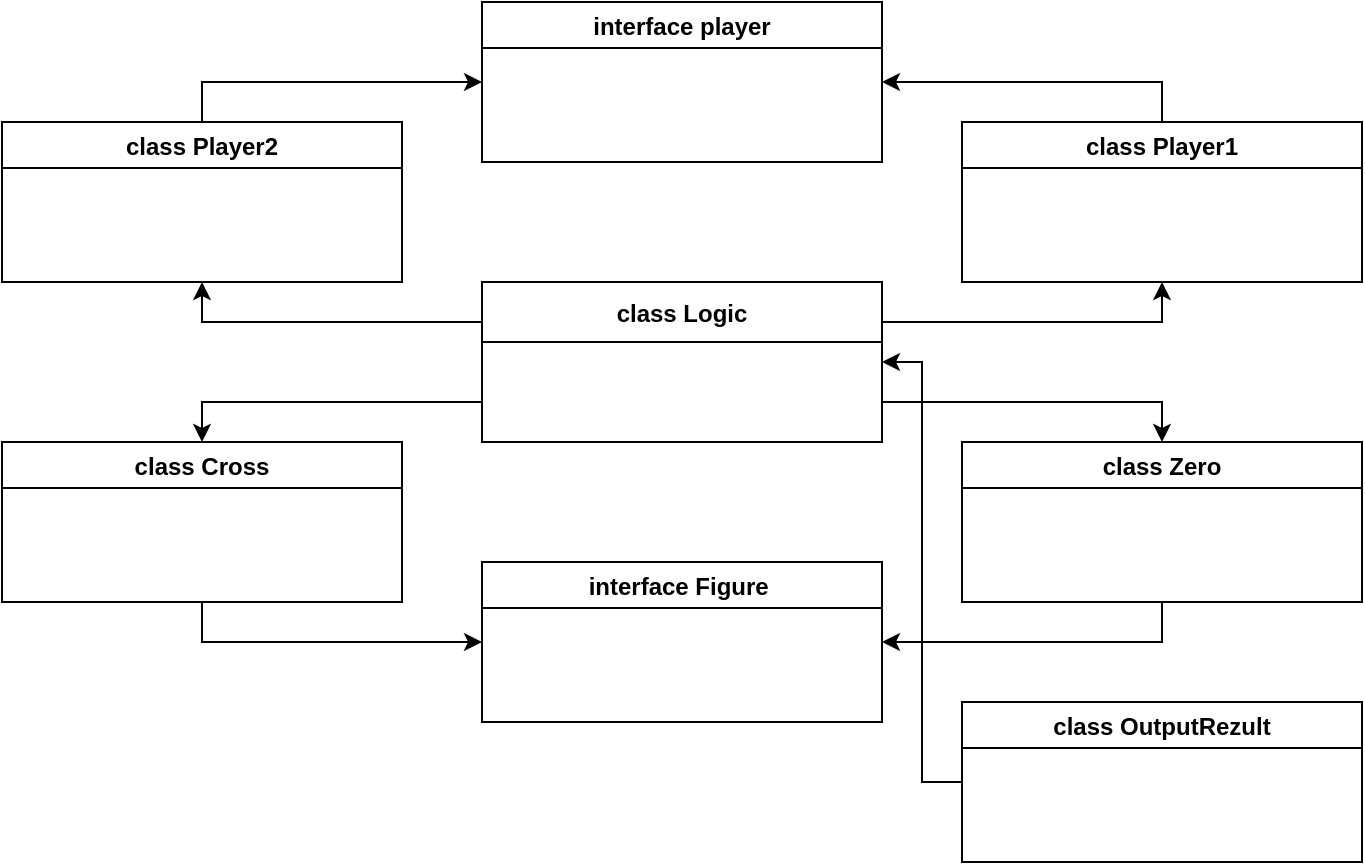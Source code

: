 <mxfile version="15.0.3" type="github">
  <diagram id="C5RBs43oDa-KdzZeNtuy" name="Page-1">
    <mxGraphModel dx="868" dy="453" grid="1" gridSize="10" guides="1" tooltips="1" connect="1" arrows="1" fold="1" page="1" pageScale="1" pageWidth="827" pageHeight="1169" math="0" shadow="0">
      <root>
        <mxCell id="WIyWlLk6GJQsqaUBKTNV-0" />
        <mxCell id="WIyWlLk6GJQsqaUBKTNV-1" parent="WIyWlLk6GJQsqaUBKTNV-0" />
        <mxCell id="u25yl7AxW_djyWeB26-U-15" value="interface player" style="swimlane;align=center;" parent="WIyWlLk6GJQsqaUBKTNV-1" vertex="1">
          <mxGeometry x="280" y="10" width="200" height="80" as="geometry" />
        </mxCell>
        <mxCell id="UAAcBiEhrj0D65Kn97p1-2" style="edgeStyle=orthogonalEdgeStyle;rounded=0;orthogonalLoop=1;jettySize=auto;html=1;exitX=0.5;exitY=0;exitDx=0;exitDy=0;entryX=1;entryY=0.5;entryDx=0;entryDy=0;" edge="1" parent="WIyWlLk6GJQsqaUBKTNV-1" source="u25yl7AxW_djyWeB26-U-17" target="u25yl7AxW_djyWeB26-U-15">
          <mxGeometry relative="1" as="geometry" />
        </mxCell>
        <mxCell id="u25yl7AxW_djyWeB26-U-17" value="class Player1" style="swimlane;align=center;" parent="WIyWlLk6GJQsqaUBKTNV-1" vertex="1">
          <mxGeometry x="520" y="70" width="200" height="80" as="geometry" />
        </mxCell>
        <mxCell id="UAAcBiEhrj0D65Kn97p1-1" style="edgeStyle=orthogonalEdgeStyle;rounded=0;orthogonalLoop=1;jettySize=auto;html=1;exitX=0.5;exitY=0;exitDx=0;exitDy=0;entryX=0;entryY=0.5;entryDx=0;entryDy=0;" edge="1" parent="WIyWlLk6GJQsqaUBKTNV-1" source="u25yl7AxW_djyWeB26-U-19" target="u25yl7AxW_djyWeB26-U-15">
          <mxGeometry relative="1" as="geometry" />
        </mxCell>
        <mxCell id="u25yl7AxW_djyWeB26-U-19" value="class Player2" style="swimlane;align=center;" parent="WIyWlLk6GJQsqaUBKTNV-1" vertex="1">
          <mxGeometry x="40" y="70" width="200" height="80" as="geometry" />
        </mxCell>
        <mxCell id="UAAcBiEhrj0D65Kn97p1-5" style="edgeStyle=orthogonalEdgeStyle;rounded=0;orthogonalLoop=1;jettySize=auto;html=1;exitX=1;exitY=0.25;exitDx=0;exitDy=0;entryX=0.5;entryY=1;entryDx=0;entryDy=0;" edge="1" parent="WIyWlLk6GJQsqaUBKTNV-1" source="u25yl7AxW_djyWeB26-U-27" target="u25yl7AxW_djyWeB26-U-17">
          <mxGeometry relative="1" as="geometry" />
        </mxCell>
        <mxCell id="UAAcBiEhrj0D65Kn97p1-6" style="edgeStyle=orthogonalEdgeStyle;rounded=0;orthogonalLoop=1;jettySize=auto;html=1;exitX=0;exitY=0.25;exitDx=0;exitDy=0;entryX=0.5;entryY=1;entryDx=0;entryDy=0;" edge="1" parent="WIyWlLk6GJQsqaUBKTNV-1" source="u25yl7AxW_djyWeB26-U-27" target="u25yl7AxW_djyWeB26-U-19">
          <mxGeometry relative="1" as="geometry" />
        </mxCell>
        <mxCell id="UAAcBiEhrj0D65Kn97p1-7" style="edgeStyle=orthogonalEdgeStyle;rounded=0;orthogonalLoop=1;jettySize=auto;html=1;exitX=0;exitY=0.75;exitDx=0;exitDy=0;entryX=0.5;entryY=0;entryDx=0;entryDy=0;" edge="1" parent="WIyWlLk6GJQsqaUBKTNV-1" source="u25yl7AxW_djyWeB26-U-27" target="u25yl7AxW_djyWeB26-U-29">
          <mxGeometry relative="1" as="geometry" />
        </mxCell>
        <mxCell id="UAAcBiEhrj0D65Kn97p1-8" style="edgeStyle=orthogonalEdgeStyle;rounded=0;orthogonalLoop=1;jettySize=auto;html=1;exitX=1;exitY=0.75;exitDx=0;exitDy=0;entryX=0.5;entryY=0;entryDx=0;entryDy=0;" edge="1" parent="WIyWlLk6GJQsqaUBKTNV-1" source="u25yl7AxW_djyWeB26-U-27" target="u25yl7AxW_djyWeB26-U-30">
          <mxGeometry relative="1" as="geometry" />
        </mxCell>
        <mxCell id="u25yl7AxW_djyWeB26-U-27" value="class Logic" style="swimlane;fontSize=12;align=center;startSize=30;" parent="WIyWlLk6GJQsqaUBKTNV-1" vertex="1">
          <mxGeometry x="280" y="150" width="200" height="80" as="geometry" />
        </mxCell>
        <mxCell id="UAAcBiEhrj0D65Kn97p1-9" style="edgeStyle=orthogonalEdgeStyle;rounded=0;orthogonalLoop=1;jettySize=auto;html=1;exitX=0.5;exitY=1;exitDx=0;exitDy=0;entryX=0;entryY=0.5;entryDx=0;entryDy=0;" edge="1" parent="WIyWlLk6GJQsqaUBKTNV-1" source="u25yl7AxW_djyWeB26-U-29" target="u25yl7AxW_djyWeB26-U-31">
          <mxGeometry relative="1" as="geometry" />
        </mxCell>
        <mxCell id="u25yl7AxW_djyWeB26-U-29" value="class Cross" style="swimlane;fontSize=12;align=center;" parent="WIyWlLk6GJQsqaUBKTNV-1" vertex="1">
          <mxGeometry x="40" y="230" width="200" height="80" as="geometry" />
        </mxCell>
        <mxCell id="UAAcBiEhrj0D65Kn97p1-10" style="edgeStyle=orthogonalEdgeStyle;rounded=0;orthogonalLoop=1;jettySize=auto;html=1;exitX=0.5;exitY=1;exitDx=0;exitDy=0;entryX=1;entryY=0.5;entryDx=0;entryDy=0;" edge="1" parent="WIyWlLk6GJQsqaUBKTNV-1" source="u25yl7AxW_djyWeB26-U-30" target="u25yl7AxW_djyWeB26-U-31">
          <mxGeometry relative="1" as="geometry" />
        </mxCell>
        <mxCell id="u25yl7AxW_djyWeB26-U-30" value="class Zero" style="swimlane;fontSize=12;align=center;" parent="WIyWlLk6GJQsqaUBKTNV-1" vertex="1">
          <mxGeometry x="520" y="230" width="200" height="80" as="geometry" />
        </mxCell>
        <mxCell id="u25yl7AxW_djyWeB26-U-31" value="interface Figure " style="swimlane;fontSize=12;align=center;" parent="WIyWlLk6GJQsqaUBKTNV-1" vertex="1">
          <mxGeometry x="280" y="290" width="200" height="80" as="geometry" />
        </mxCell>
        <mxCell id="UAAcBiEhrj0D65Kn97p1-12" style="edgeStyle=orthogonalEdgeStyle;rounded=0;orthogonalLoop=1;jettySize=auto;html=1;entryX=1;entryY=0.5;entryDx=0;entryDy=0;" edge="1" parent="WIyWlLk6GJQsqaUBKTNV-1" source="UAAcBiEhrj0D65Kn97p1-11" target="u25yl7AxW_djyWeB26-U-27">
          <mxGeometry relative="1" as="geometry" />
        </mxCell>
        <mxCell id="UAAcBiEhrj0D65Kn97p1-11" value="class OutputRezult" style="swimlane;" vertex="1" parent="WIyWlLk6GJQsqaUBKTNV-1">
          <mxGeometry x="520" y="360" width="200" height="80" as="geometry" />
        </mxCell>
      </root>
    </mxGraphModel>
  </diagram>
</mxfile>

